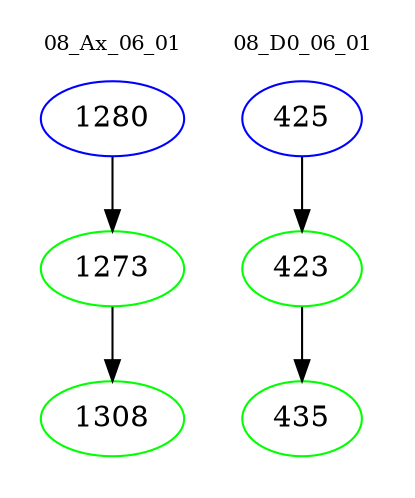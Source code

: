 digraph{
subgraph cluster_0 {
color = white
label = "08_Ax_06_01";
fontsize=10;
T0_1280 [label="1280", color="blue"]
T0_1280 -> T0_1273 [color="black"]
T0_1273 [label="1273", color="green"]
T0_1273 -> T0_1308 [color="black"]
T0_1308 [label="1308", color="green"]
}
subgraph cluster_1 {
color = white
label = "08_D0_06_01";
fontsize=10;
T1_425 [label="425", color="blue"]
T1_425 -> T1_423 [color="black"]
T1_423 [label="423", color="green"]
T1_423 -> T1_435 [color="black"]
T1_435 [label="435", color="green"]
}
}
